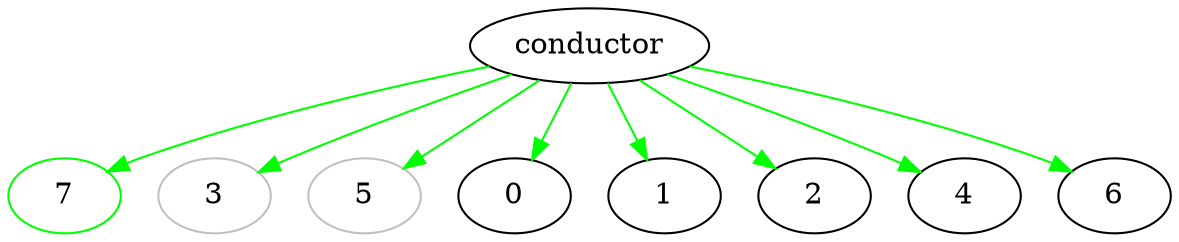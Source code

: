 digraph g {
    7 [color=green]
    3 [color=grey]
    5 [color=grey]
    edge [color=green]
    conductor -> 0
    conductor -> 1
    conductor -> 2
    conductor -> 3
    conductor -> 4
    conductor -> 5
    conductor -> 6
    conductor -> 7
}
